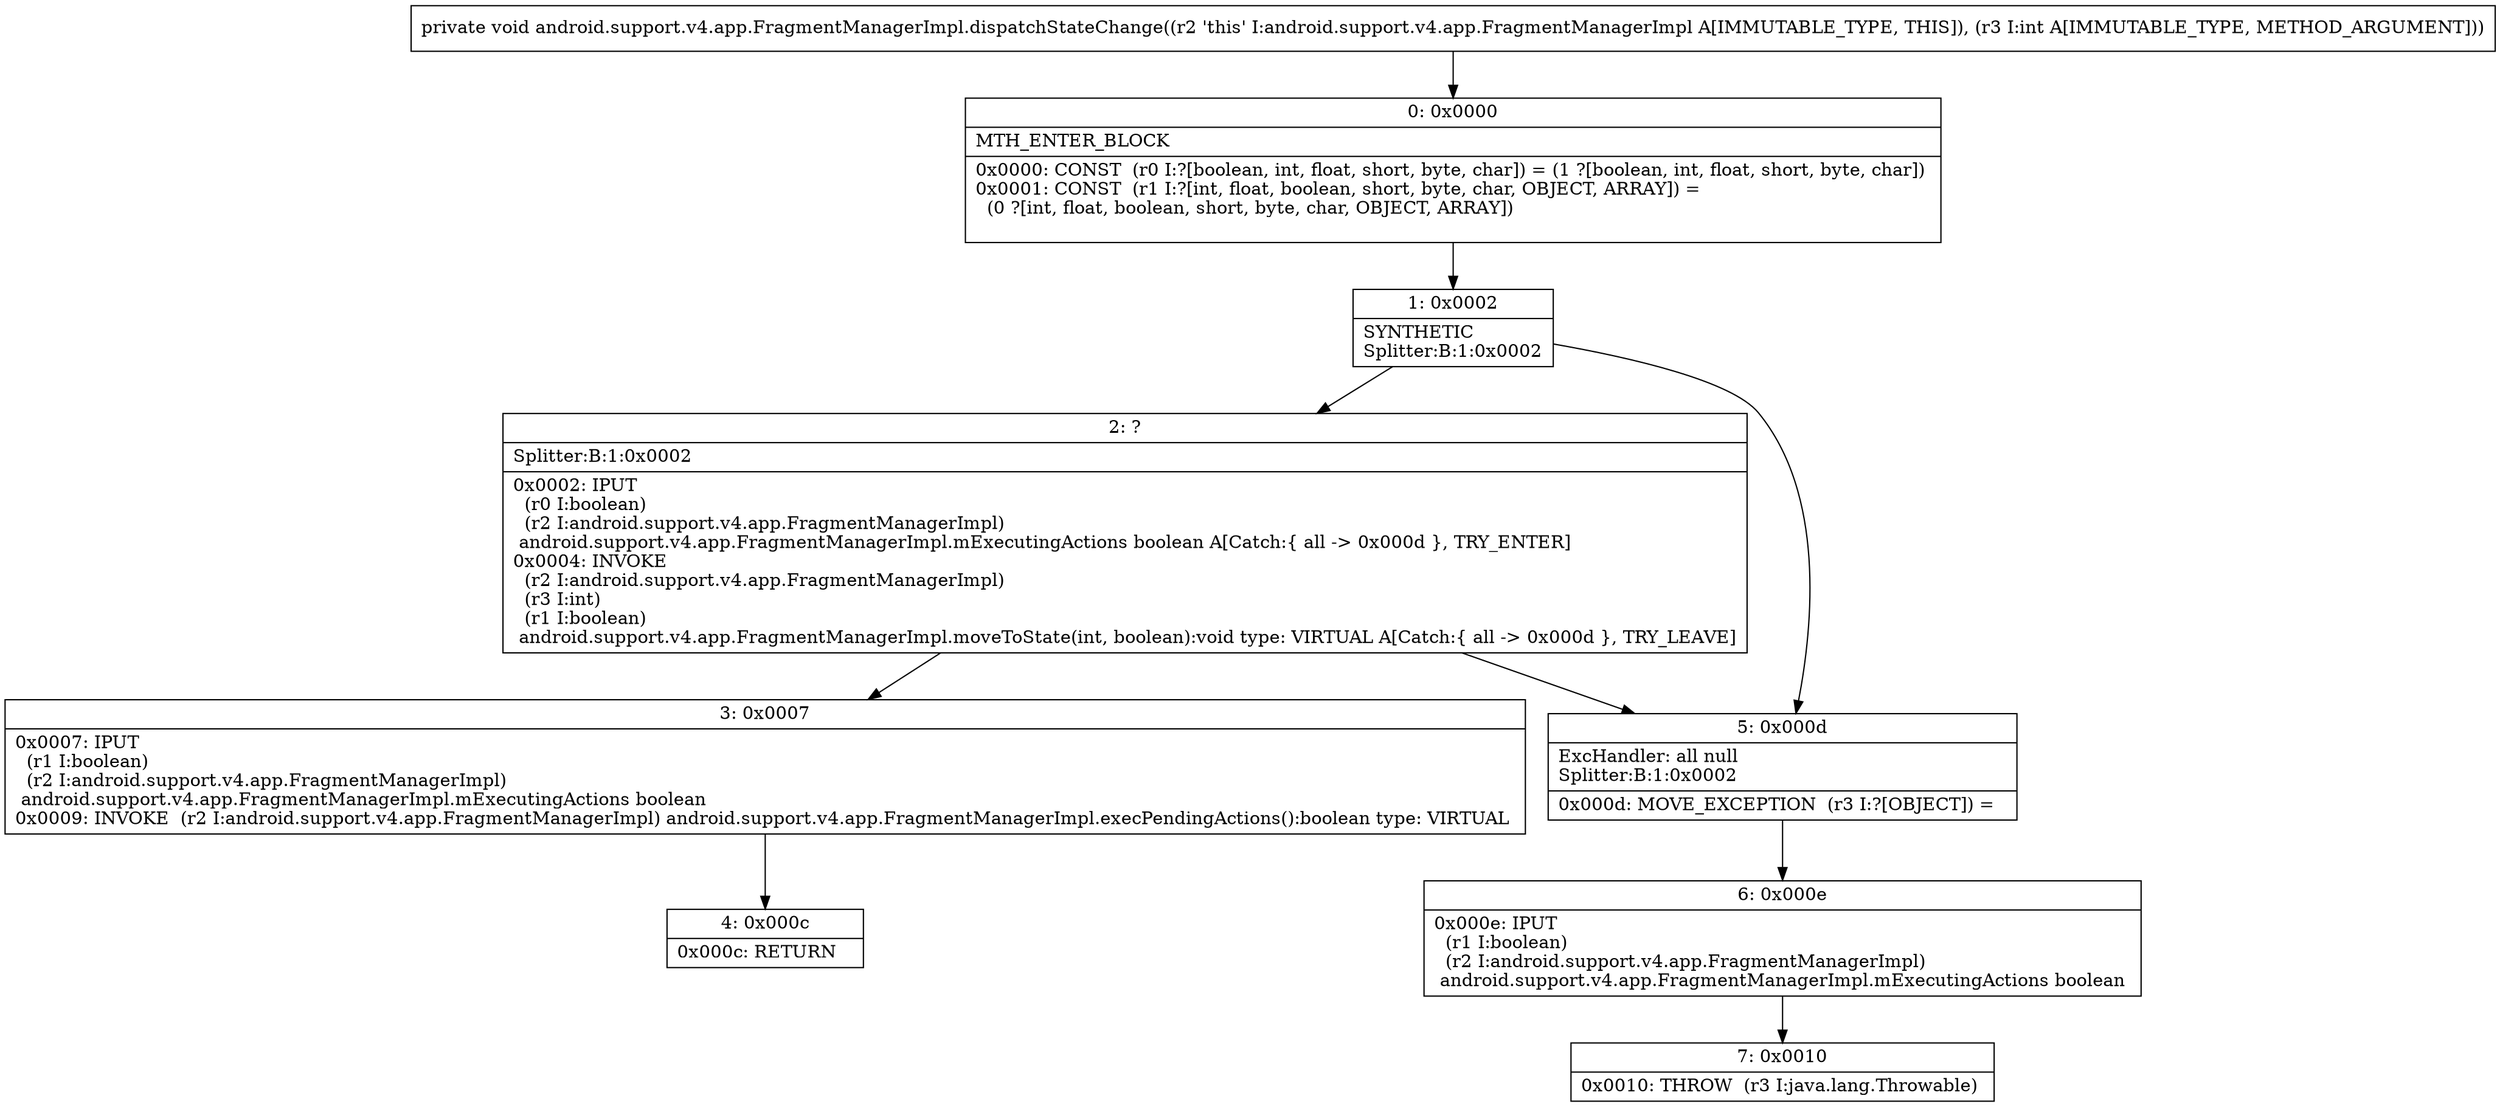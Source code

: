 digraph "CFG forandroid.support.v4.app.FragmentManagerImpl.dispatchStateChange(I)V" {
Node_0 [shape=record,label="{0\:\ 0x0000|MTH_ENTER_BLOCK\l|0x0000: CONST  (r0 I:?[boolean, int, float, short, byte, char]) = (1 ?[boolean, int, float, short, byte, char]) \l0x0001: CONST  (r1 I:?[int, float, boolean, short, byte, char, OBJECT, ARRAY]) = \l  (0 ?[int, float, boolean, short, byte, char, OBJECT, ARRAY])\l \l}"];
Node_1 [shape=record,label="{1\:\ 0x0002|SYNTHETIC\lSplitter:B:1:0x0002\l}"];
Node_2 [shape=record,label="{2\:\ ?|Splitter:B:1:0x0002\l|0x0002: IPUT  \l  (r0 I:boolean)\l  (r2 I:android.support.v4.app.FragmentManagerImpl)\l android.support.v4.app.FragmentManagerImpl.mExecutingActions boolean A[Catch:\{ all \-\> 0x000d \}, TRY_ENTER]\l0x0004: INVOKE  \l  (r2 I:android.support.v4.app.FragmentManagerImpl)\l  (r3 I:int)\l  (r1 I:boolean)\l android.support.v4.app.FragmentManagerImpl.moveToState(int, boolean):void type: VIRTUAL A[Catch:\{ all \-\> 0x000d \}, TRY_LEAVE]\l}"];
Node_3 [shape=record,label="{3\:\ 0x0007|0x0007: IPUT  \l  (r1 I:boolean)\l  (r2 I:android.support.v4.app.FragmentManagerImpl)\l android.support.v4.app.FragmentManagerImpl.mExecutingActions boolean \l0x0009: INVOKE  (r2 I:android.support.v4.app.FragmentManagerImpl) android.support.v4.app.FragmentManagerImpl.execPendingActions():boolean type: VIRTUAL \l}"];
Node_4 [shape=record,label="{4\:\ 0x000c|0x000c: RETURN   \l}"];
Node_5 [shape=record,label="{5\:\ 0x000d|ExcHandler: all null\lSplitter:B:1:0x0002\l|0x000d: MOVE_EXCEPTION  (r3 I:?[OBJECT]) =  \l}"];
Node_6 [shape=record,label="{6\:\ 0x000e|0x000e: IPUT  \l  (r1 I:boolean)\l  (r2 I:android.support.v4.app.FragmentManagerImpl)\l android.support.v4.app.FragmentManagerImpl.mExecutingActions boolean \l}"];
Node_7 [shape=record,label="{7\:\ 0x0010|0x0010: THROW  (r3 I:java.lang.Throwable) \l}"];
MethodNode[shape=record,label="{private void android.support.v4.app.FragmentManagerImpl.dispatchStateChange((r2 'this' I:android.support.v4.app.FragmentManagerImpl A[IMMUTABLE_TYPE, THIS]), (r3 I:int A[IMMUTABLE_TYPE, METHOD_ARGUMENT])) }"];
MethodNode -> Node_0;
Node_0 -> Node_1;
Node_1 -> Node_2;
Node_1 -> Node_5;
Node_2 -> Node_3;
Node_2 -> Node_5;
Node_3 -> Node_4;
Node_5 -> Node_6;
Node_6 -> Node_7;
}


